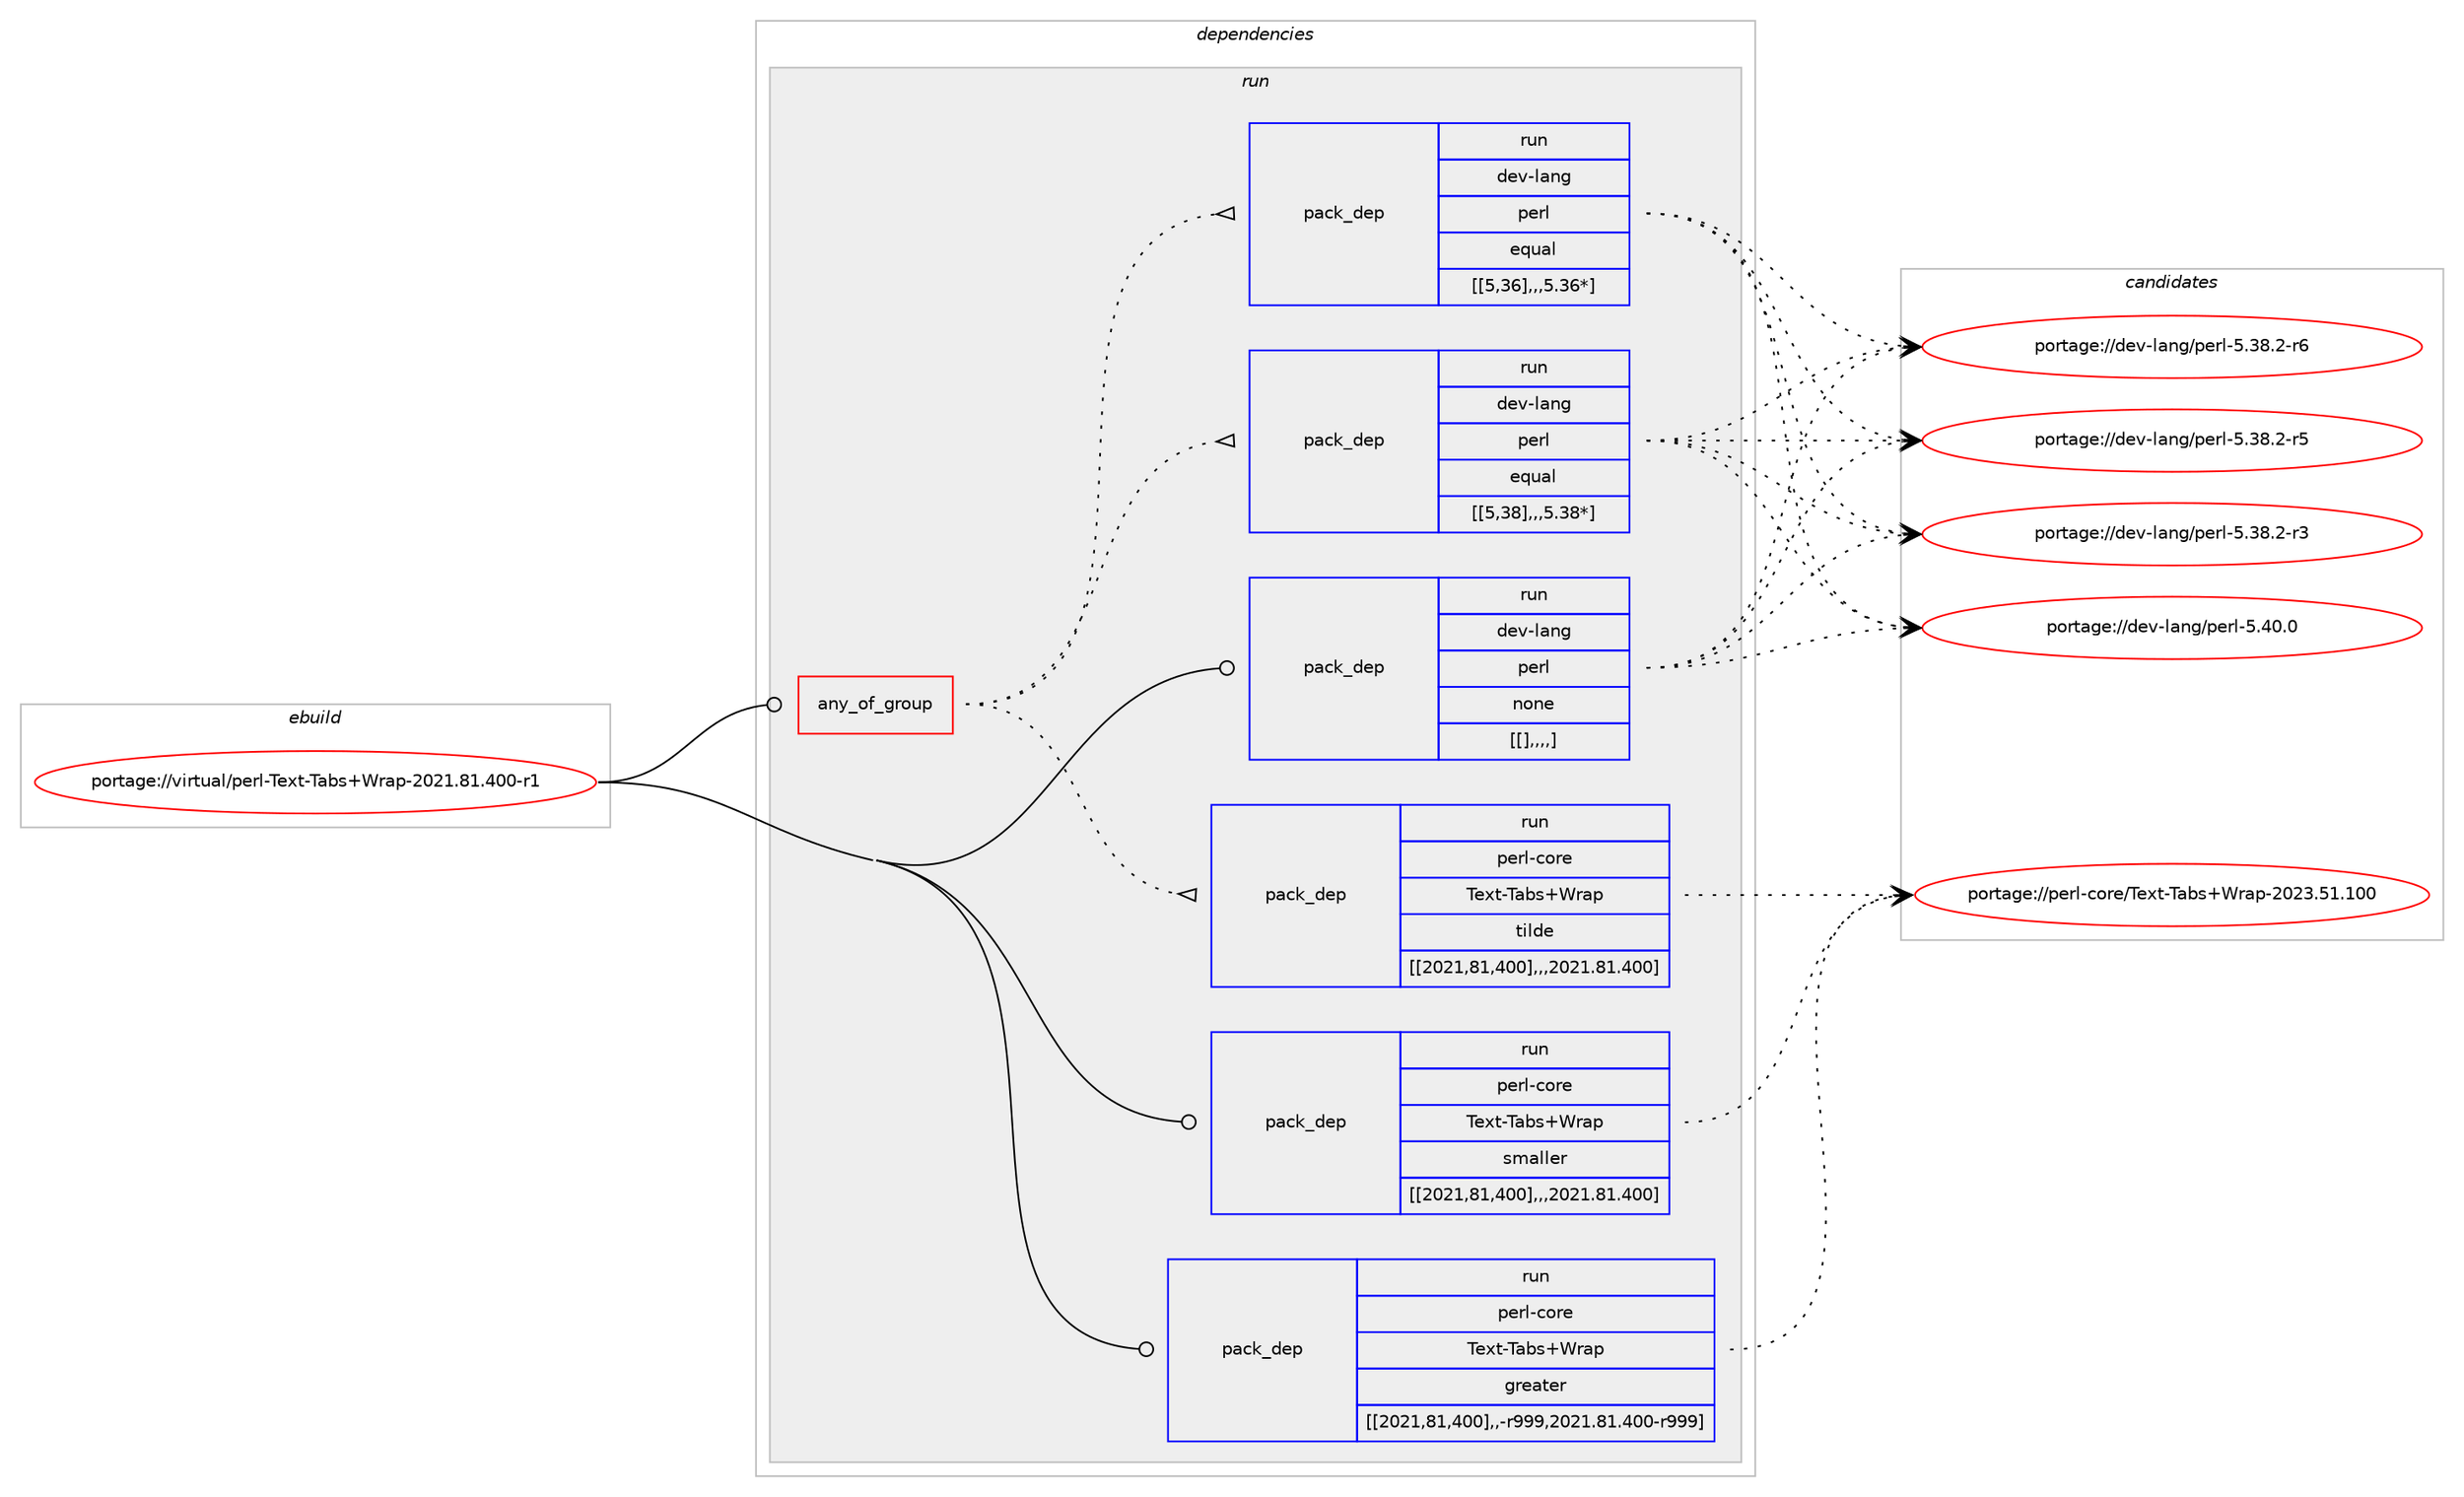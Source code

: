 digraph prolog {

# *************
# Graph options
# *************

newrank=true;
concentrate=true;
compound=true;
graph [rankdir=LR,fontname=Helvetica,fontsize=10,ranksep=1.5];#, ranksep=2.5, nodesep=0.2];
edge  [arrowhead=vee];
node  [fontname=Helvetica,fontsize=10];

# **********
# The ebuild
# **********

subgraph cluster_leftcol {
color=gray;
label=<<i>ebuild</i>>;
id [label="portage://virtual/perl-Text-Tabs+Wrap-2021.81.400-r1", color=red, width=4, href="../virtual/perl-Text-Tabs+Wrap-2021.81.400-r1.svg"];
}

# ****************
# The dependencies
# ****************

subgraph cluster_midcol {
color=gray;
label=<<i>dependencies</i>>;
subgraph cluster_compile {
fillcolor="#eeeeee";
style=filled;
label=<<i>compile</i>>;
}
subgraph cluster_compileandrun {
fillcolor="#eeeeee";
style=filled;
label=<<i>compile and run</i>>;
}
subgraph cluster_run {
fillcolor="#eeeeee";
style=filled;
label=<<i>run</i>>;
subgraph any123 {
dependency2190 [label=<<TABLE BORDER="0" CELLBORDER="1" CELLSPACING="0" CELLPADDING="4"><TR><TD CELLPADDING="10">any_of_group</TD></TR></TABLE>>, shape=none, color=red];subgraph pack1738 {
dependency2192 [label=<<TABLE BORDER="0" CELLBORDER="1" CELLSPACING="0" CELLPADDING="4" WIDTH="220"><TR><TD ROWSPAN="6" CELLPADDING="30">pack_dep</TD></TR><TR><TD WIDTH="110">run</TD></TR><TR><TD>dev-lang</TD></TR><TR><TD>perl</TD></TR><TR><TD>equal</TD></TR><TR><TD>[[5,38],,,5.38*]</TD></TR></TABLE>>, shape=none, color=blue];
}
dependency2190:e -> dependency2192:w [weight=20,style="dotted",arrowhead="oinv"];
subgraph pack1740 {
dependency2194 [label=<<TABLE BORDER="0" CELLBORDER="1" CELLSPACING="0" CELLPADDING="4" WIDTH="220"><TR><TD ROWSPAN="6" CELLPADDING="30">pack_dep</TD></TR><TR><TD WIDTH="110">run</TD></TR><TR><TD>dev-lang</TD></TR><TR><TD>perl</TD></TR><TR><TD>equal</TD></TR><TR><TD>[[5,36],,,5.36*]</TD></TR></TABLE>>, shape=none, color=blue];
}
dependency2190:e -> dependency2194:w [weight=20,style="dotted",arrowhead="oinv"];
subgraph pack1741 {
dependency2195 [label=<<TABLE BORDER="0" CELLBORDER="1" CELLSPACING="0" CELLPADDING="4" WIDTH="220"><TR><TD ROWSPAN="6" CELLPADDING="30">pack_dep</TD></TR><TR><TD WIDTH="110">run</TD></TR><TR><TD>perl-core</TD></TR><TR><TD>Text-Tabs+Wrap</TD></TR><TR><TD>tilde</TD></TR><TR><TD>[[2021,81,400],,,2021.81.400]</TD></TR></TABLE>>, shape=none, color=blue];
}
dependency2190:e -> dependency2195:w [weight=20,style="dotted",arrowhead="oinv"];
}
id:e -> dependency2190:w [weight=20,style="solid",arrowhead="odot"];
subgraph pack1743 {
dependency2198 [label=<<TABLE BORDER="0" CELLBORDER="1" CELLSPACING="0" CELLPADDING="4" WIDTH="220"><TR><TD ROWSPAN="6" CELLPADDING="30">pack_dep</TD></TR><TR><TD WIDTH="110">run</TD></TR><TR><TD>dev-lang</TD></TR><TR><TD>perl</TD></TR><TR><TD>none</TD></TR><TR><TD>[[],,,,]</TD></TR></TABLE>>, shape=none, color=blue];
}
id:e -> dependency2198:w [weight=20,style="solid",arrowhead="odot"];
subgraph pack1745 {
dependency2200 [label=<<TABLE BORDER="0" CELLBORDER="1" CELLSPACING="0" CELLPADDING="4" WIDTH="220"><TR><TD ROWSPAN="6" CELLPADDING="30">pack_dep</TD></TR><TR><TD WIDTH="110">run</TD></TR><TR><TD>perl-core</TD></TR><TR><TD>Text-Tabs+Wrap</TD></TR><TR><TD>greater</TD></TR><TR><TD>[[2021,81,400],,-r999,2021.81.400-r999]</TD></TR></TABLE>>, shape=none, color=blue];
}
id:e -> dependency2200:w [weight=20,style="solid",arrowhead="odot"];
subgraph pack1746 {
dependency2201 [label=<<TABLE BORDER="0" CELLBORDER="1" CELLSPACING="0" CELLPADDING="4" WIDTH="220"><TR><TD ROWSPAN="6" CELLPADDING="30">pack_dep</TD></TR><TR><TD WIDTH="110">run</TD></TR><TR><TD>perl-core</TD></TR><TR><TD>Text-Tabs+Wrap</TD></TR><TR><TD>smaller</TD></TR><TR><TD>[[2021,81,400],,,2021.81.400]</TD></TR></TABLE>>, shape=none, color=blue];
}
id:e -> dependency2201:w [weight=20,style="solid",arrowhead="odot"];
}
}

# **************
# The candidates
# **************

subgraph cluster_choices {
rank=same;
color=gray;
label=<<i>candidates</i>>;

subgraph choice1735 {
color=black;
nodesep=1;
choice10010111845108971101034711210111410845534652484648 [label="portage://dev-lang/perl-5.40.0", color=red, width=4,href="../dev-lang/perl-5.40.0.svg"];
choice100101118451089711010347112101114108455346515646504511454 [label="portage://dev-lang/perl-5.38.2-r6", color=red, width=4,href="../dev-lang/perl-5.38.2-r6.svg"];
choice100101118451089711010347112101114108455346515646504511453 [label="portage://dev-lang/perl-5.38.2-r5", color=red, width=4,href="../dev-lang/perl-5.38.2-r5.svg"];
choice100101118451089711010347112101114108455346515646504511451 [label="portage://dev-lang/perl-5.38.2-r3", color=red, width=4,href="../dev-lang/perl-5.38.2-r3.svg"];
dependency2192:e -> choice10010111845108971101034711210111410845534652484648:w [style=dotted,weight="100"];
dependency2192:e -> choice100101118451089711010347112101114108455346515646504511454:w [style=dotted,weight="100"];
dependency2192:e -> choice100101118451089711010347112101114108455346515646504511453:w [style=dotted,weight="100"];
dependency2192:e -> choice100101118451089711010347112101114108455346515646504511451:w [style=dotted,weight="100"];
}
subgraph choice1740 {
color=black;
nodesep=1;
choice10010111845108971101034711210111410845534652484648 [label="portage://dev-lang/perl-5.40.0", color=red, width=4,href="../dev-lang/perl-5.40.0.svg"];
choice100101118451089711010347112101114108455346515646504511454 [label="portage://dev-lang/perl-5.38.2-r6", color=red, width=4,href="../dev-lang/perl-5.38.2-r6.svg"];
choice100101118451089711010347112101114108455346515646504511453 [label="portage://dev-lang/perl-5.38.2-r5", color=red, width=4,href="../dev-lang/perl-5.38.2-r5.svg"];
choice100101118451089711010347112101114108455346515646504511451 [label="portage://dev-lang/perl-5.38.2-r3", color=red, width=4,href="../dev-lang/perl-5.38.2-r3.svg"];
dependency2194:e -> choice10010111845108971101034711210111410845534652484648:w [style=dotted,weight="100"];
dependency2194:e -> choice100101118451089711010347112101114108455346515646504511454:w [style=dotted,weight="100"];
dependency2194:e -> choice100101118451089711010347112101114108455346515646504511453:w [style=dotted,weight="100"];
dependency2194:e -> choice100101118451089711010347112101114108455346515646504511451:w [style=dotted,weight="100"];
}
subgraph choice1742 {
color=black;
nodesep=1;
choice1121011141084599111114101478410112011645849798115438711497112455048505146534946494848 [label="portage://perl-core/Text-Tabs+Wrap-2023.51.100", color=red, width=4,href="../perl-core/Text-Tabs+Wrap-2023.51.100.svg"];
dependency2195:e -> choice1121011141084599111114101478410112011645849798115438711497112455048505146534946494848:w [style=dotted,weight="100"];
}
subgraph choice1743 {
color=black;
nodesep=1;
choice10010111845108971101034711210111410845534652484648 [label="portage://dev-lang/perl-5.40.0", color=red, width=4,href="../dev-lang/perl-5.40.0.svg"];
choice100101118451089711010347112101114108455346515646504511454 [label="portage://dev-lang/perl-5.38.2-r6", color=red, width=4,href="../dev-lang/perl-5.38.2-r6.svg"];
choice100101118451089711010347112101114108455346515646504511453 [label="portage://dev-lang/perl-5.38.2-r5", color=red, width=4,href="../dev-lang/perl-5.38.2-r5.svg"];
choice100101118451089711010347112101114108455346515646504511451 [label="portage://dev-lang/perl-5.38.2-r3", color=red, width=4,href="../dev-lang/perl-5.38.2-r3.svg"];
dependency2198:e -> choice10010111845108971101034711210111410845534652484648:w [style=dotted,weight="100"];
dependency2198:e -> choice100101118451089711010347112101114108455346515646504511454:w [style=dotted,weight="100"];
dependency2198:e -> choice100101118451089711010347112101114108455346515646504511453:w [style=dotted,weight="100"];
dependency2198:e -> choice100101118451089711010347112101114108455346515646504511451:w [style=dotted,weight="100"];
}
subgraph choice1746 {
color=black;
nodesep=1;
choice1121011141084599111114101478410112011645849798115438711497112455048505146534946494848 [label="portage://perl-core/Text-Tabs+Wrap-2023.51.100", color=red, width=4,href="../perl-core/Text-Tabs+Wrap-2023.51.100.svg"];
dependency2200:e -> choice1121011141084599111114101478410112011645849798115438711497112455048505146534946494848:w [style=dotted,weight="100"];
}
subgraph choice1747 {
color=black;
nodesep=1;
choice1121011141084599111114101478410112011645849798115438711497112455048505146534946494848 [label="portage://perl-core/Text-Tabs+Wrap-2023.51.100", color=red, width=4,href="../perl-core/Text-Tabs+Wrap-2023.51.100.svg"];
dependency2201:e -> choice1121011141084599111114101478410112011645849798115438711497112455048505146534946494848:w [style=dotted,weight="100"];
}
}

}
